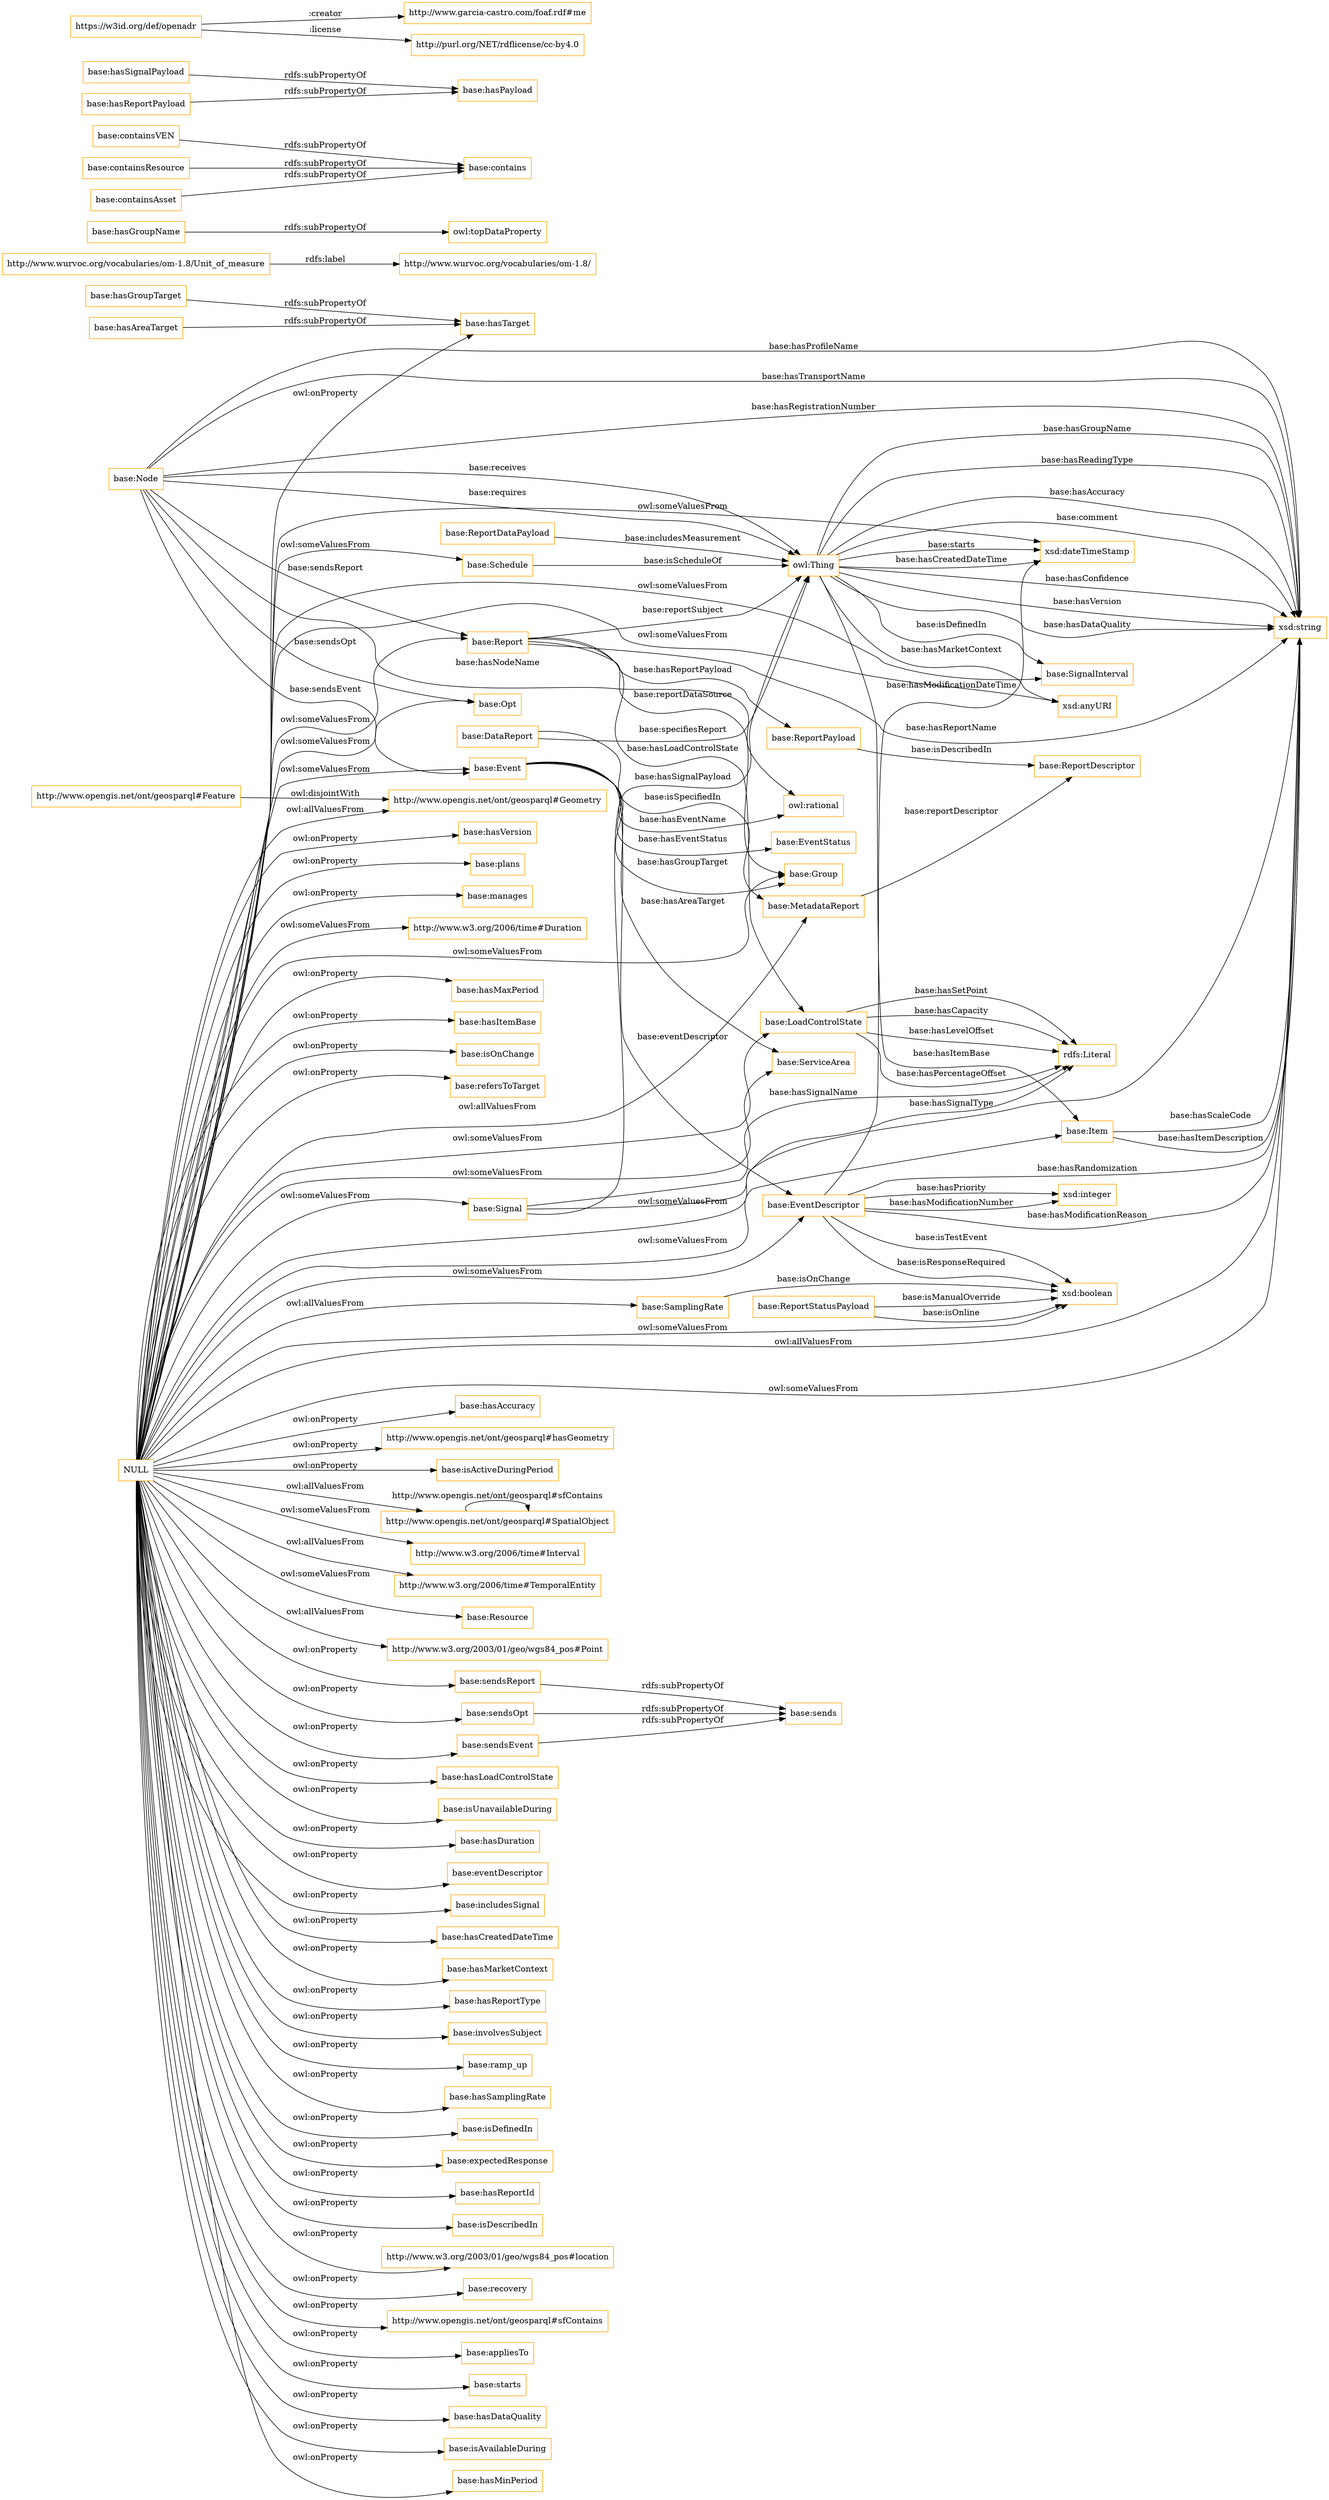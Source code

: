 digraph ar2dtool_diagram { 
rankdir=LR;
size="1501"
node [shape = rectangle, color="orange"]; "base:SignalInterval" "http://www.w3.org/2006/time#Duration" "base:Signal" "base:Opt" "http://www.wurvoc.org/vocabularies/om-1.8/Unit_of_measure" "base:DataReport" "base:ReportDataPayload" "base:EventStatus" "base:ReportStatusPayload" "base:ServiceArea" "base:Item" "base:ReportDescriptor" "base:SamplingRate" "base:Group" "base:Node" "http://www.opengis.net/ont/geosparql#Geometry" "http://www.opengis.net/ont/geosparql#SpatialObject" "base:Event" "http://www.w3.org/2006/time#Interval" "http://www.w3.org/2006/time#TemporalEntity" "base:Resource" "base:Schedule" "base:EventDescriptor" "http://www.opengis.net/ont/geosparql#Feature" "base:LoadControlState" "base:ReportPayload" "http://www.w3.org/2003/01/geo/wgs84_pos#Point" "base:MetadataReport" "base:Report" ; /*classes style*/
	"base:hasGroupName" -> "owl:topDataProperty" [ label = "rdfs:subPropertyOf" ];
	"base:sendsOpt" -> "base:sends" [ label = "rdfs:subPropertyOf" ];
	"base:sendsEvent" -> "base:sends" [ label = "rdfs:subPropertyOf" ];
	"base:hasGroupTarget" -> "base:hasTarget" [ label = "rdfs:subPropertyOf" ];
	"http://www.opengis.net/ont/geosparql#Feature" -> "http://www.opengis.net/ont/geosparql#Geometry" [ label = "owl:disjointWith" ];
	"base:containsVEN" -> "base:contains" [ label = "rdfs:subPropertyOf" ];
	"base:containsResource" -> "base:contains" [ label = "rdfs:subPropertyOf" ];
	"NULL" -> "base:hasDuration" [ label = "owl:onProperty" ];
	"NULL" -> "base:Signal" [ label = "owl:someValuesFrom" ];
	"NULL" -> "base:eventDescriptor" [ label = "owl:onProperty" ];
	"NULL" -> "base:includesSignal" [ label = "owl:onProperty" ];
	"NULL" -> "base:Resource" [ label = "owl:someValuesFrom" ];
	"NULL" -> "base:hasCreatedDateTime" [ label = "owl:onProperty" ];
	"NULL" -> "xsd:anyURI" [ label = "owl:someValuesFrom" ];
	"NULL" -> "http://www.w3.org/2006/time#TemporalEntity" [ label = "owl:allValuesFrom" ];
	"NULL" -> "base:hasMarketContext" [ label = "owl:onProperty" ];
	"NULL" -> "base:hasReportType" [ label = "owl:onProperty" ];
	"NULL" -> "base:Schedule" [ label = "owl:someValuesFrom" ];
	"NULL" -> "base:involvesSubject" [ label = "owl:onProperty" ];
	"NULL" -> "base:sendsEvent" [ label = "owl:onProperty" ];
	"NULL" -> "base:ramp_up" [ label = "owl:onProperty" ];
	"NULL" -> "xsd:string" [ label = "owl:allValuesFrom" ];
	"NULL" -> "base:hasSamplingRate" [ label = "owl:onProperty" ];
	"NULL" -> "xsd:dateTimeStamp" [ label = "owl:someValuesFrom" ];
	"NULL" -> "base:sendsOpt" [ label = "owl:onProperty" ];
	"NULL" -> "http://www.w3.org/2006/time#Duration" [ label = "owl:someValuesFrom" ];
	"NULL" -> "base:EventDescriptor" [ label = "owl:someValuesFrom" ];
	"NULL" -> "base:MetadataReport" [ label = "owl:allValuesFrom" ];
	"NULL" -> "base:isDefinedIn" [ label = "owl:onProperty" ];
	"NULL" -> "xsd:boolean" [ label = "owl:someValuesFrom" ];
	"NULL" -> "base:expectedResponse" [ label = "owl:onProperty" ];
	"NULL" -> "base:hasReportId" [ label = "owl:onProperty" ];
	"NULL" -> "base:isDescribedIn" [ label = "owl:onProperty" ];
	"NULL" -> "http://www.w3.org/2003/01/geo/wgs84_pos#location" [ label = "owl:onProperty" ];
	"NULL" -> "base:recovery" [ label = "owl:onProperty" ];
	"NULL" -> "base:LoadControlState" [ label = "owl:someValuesFrom" ];
	"NULL" -> "http://www.opengis.net/ont/geosparql#sfContains" [ label = "owl:onProperty" ];
	"NULL" -> "base:appliesTo" [ label = "owl:onProperty" ];
	"NULL" -> "base:starts" [ label = "owl:onProperty" ];
	"NULL" -> "base:hasDataQuality" [ label = "owl:onProperty" ];
	"NULL" -> "base:isAvailableDuring" [ label = "owl:onProperty" ];
	"NULL" -> "base:hasMinPeriod" [ label = "owl:onProperty" ];
	"NULL" -> "base:Report" [ label = "owl:someValuesFrom" ];
	"NULL" -> "http://www.opengis.net/ont/geosparql#SpatialObject" [ label = "owl:allValuesFrom" ];
	"NULL" -> "base:hasVersion" [ label = "owl:onProperty" ];
	"NULL" -> "base:SamplingRate" [ label = "owl:allValuesFrom" ];
	"NULL" -> "base:plans" [ label = "owl:onProperty" ];
	"NULL" -> "rdfs:Literal" [ label = "owl:someValuesFrom" ];
	"NULL" -> "base:Item" [ label = "owl:someValuesFrom" ];
	"NULL" -> "base:hasTarget" [ label = "owl:onProperty" ];
	"NULL" -> "http://www.w3.org/2003/01/geo/wgs84_pos#Point" [ label = "owl:allValuesFrom" ];
	"NULL" -> "base:manages" [ label = "owl:onProperty" ];
	"NULL" -> "base:hasMaxPeriod" [ label = "owl:onProperty" ];
	"NULL" -> "http://www.opengis.net/ont/geosparql#Geometry" [ label = "owl:allValuesFrom" ];
	"NULL" -> "base:ServiceArea" [ label = "owl:someValuesFrom" ];
	"NULL" -> "base:hasItemBase" [ label = "owl:onProperty" ];
	"NULL" -> "base:SignalInterval" [ label = "owl:someValuesFrom" ];
	"NULL" -> "base:isOnChange" [ label = "owl:onProperty" ];
	"NULL" -> "base:refersToTarget" [ label = "owl:onProperty" ];
	"NULL" -> "base:Opt" [ label = "owl:someValuesFrom" ];
	"NULL" -> "base:sendsReport" [ label = "owl:onProperty" ];
	"NULL" -> "base:Group" [ label = "owl:someValuesFrom" ];
	"NULL" -> "base:hasAccuracy" [ label = "owl:onProperty" ];
	"NULL" -> "http://www.opengis.net/ont/geosparql#hasGeometry" [ label = "owl:onProperty" ];
	"NULL" -> "base:isActiveDuringPeriod" [ label = "owl:onProperty" ];
	"NULL" -> "base:hasLoadControlState" [ label = "owl:onProperty" ];
	"NULL" -> "http://www.w3.org/2006/time#Interval" [ label = "owl:someValuesFrom" ];
	"NULL" -> "base:isUnavailableDuring" [ label = "owl:onProperty" ];
	"NULL" -> "base:Event" [ label = "owl:someValuesFrom" ];
	"NULL" -> "xsd:string" [ label = "owl:someValuesFrom" ];
	"base:hasSignalPayload" -> "base:hasPayload" [ label = "rdfs:subPropertyOf" ];
	"base:containsAsset" -> "base:contains" [ label = "rdfs:subPropertyOf" ];
	"http://www.wurvoc.org/vocabularies/om-1.8/Unit_of_measure" -> "http://www.wurvoc.org/vocabularies/om-1.8/" [ label = "rdfs:label" ];
	"base:hasReportPayload" -> "base:hasPayload" [ label = "rdfs:subPropertyOf" ];
	"base:sendsReport" -> "base:sends" [ label = "rdfs:subPropertyOf" ];
	"https://w3id.org/def/openadr" -> "http://www.garcia-castro.com/foaf.rdf#me" [ label = ":creator" ];
	"https://w3id.org/def/openadr" -> "http://purl.org/NET/rdflicense/cc-by4.0" [ label = ":license" ];
	"base:hasAreaTarget" -> "base:hasTarget" [ label = "rdfs:subPropertyOf" ];
	"base:Schedule" -> "owl:Thing" [ label = "base:isScheduleOf" ];
	"base:Node" -> "base:Opt" [ label = "base:sendsOpt" ];
	"base:EventDescriptor" -> "xsd:integer" [ label = "base:hasPriority" ];
	"base:ReportDataPayload" -> "owl:Thing" [ label = "base:includesMeasurement" ];
	"base:Report" -> "xsd:string" [ label = "base:hasReportName" ];
	"owl:Thing" -> "xsd:string" [ label = "base:comment" ];
	"base:ReportStatusPayload" -> "xsd:boolean" [ label = "base:isManualOverride" ];
	"base:Node" -> "xsd:string" [ label = "base:hasProfileName" ];
	"owl:Thing" -> "xsd:dateTimeStamp" [ label = "base:starts" ];
	"base:EventDescriptor" -> "xsd:integer" [ label = "base:hasModificationNumber" ];
	"base:Node" -> "owl:rational" [ label = "base:hasNodeName" ];
	"base:EventDescriptor" -> "xsd:boolean" [ label = "base:isTestEvent" ];
	"owl:Thing" -> "xsd:string" [ label = "base:hasConfidence" ];
	"base:Signal" -> "rdfs:Literal" [ label = "base:hasSignalName" ];
	"base:Event" -> "base:Group" [ label = "base:hasGroupTarget" ];
	"owl:Thing" -> "xsd:string" [ label = "base:hasVersion" ];
	"base:LoadControlState" -> "rdfs:Literal" [ label = "base:hasCapacity" ];
	"base:Node" -> "base:Event" [ label = "base:sendsEvent" ];
	"base:Node" -> "xsd:string" [ label = "base:hasTransportName" ];
	"base:DataReport" -> "base:MetadataReport" [ label = "base:isSpecifiedIn" ];
	"base:Node" -> "xsd:string" [ label = "base:hasRegistrationNumber" ];
	"base:EventDescriptor" -> "xsd:string" [ label = "base:hasRandomization" ];
	"base:EventDescriptor" -> "xsd:dateTimeStamp" [ label = "base:hasModificationDateTime" ];
	"base:LoadControlState" -> "rdfs:Literal" [ label = "base:hasLevelOffset" ];
	"base:ReportPayload" -> "base:ReportDescriptor" [ label = "base:isDescribedIn" ];
	"base:Event" -> "owl:rational" [ label = "base:hasEventName" ];
	"base:Node" -> "base:Report" [ label = "base:sendsReport" ];
	"base:Node" -> "owl:Thing" [ label = "base:requires" ];
	"base:Report" -> "owl:Thing" [ label = "base:reportSubject" ];
	"owl:Thing" -> "xsd:dateTimeStamp" [ label = "base:hasCreatedDateTime" ];
	"base:Report" -> "base:LoadControlState" [ label = "base:hasLoadControlState" ];
	"base:Item" -> "xsd:string" [ label = "base:hasItemDescription" ];
	"owl:Thing" -> "base:Item" [ label = "base:hasItemBase" ];
	"owl:Thing" -> "xsd:string" [ label = "base:hasDataQuality" ];
	"http://www.opengis.net/ont/geosparql#SpatialObject" -> "http://www.opengis.net/ont/geosparql#SpatialObject" [ label = "http://www.opengis.net/ont/geosparql#sfContains" ];
	"base:Node" -> "owl:Thing" [ label = "base:receives" ];
	"base:LoadControlState" -> "rdfs:Literal" [ label = "base:hasPercentageOffset" ];
	"base:EventDescriptor" -> "xsd:boolean" [ label = "base:isResponseRequired" ];
	"owl:Thing" -> "xsd:string" [ label = "base:hasGroupName" ];
	"base:Event" -> "base:EventDescriptor" [ label = "base:eventDescriptor" ];
	"base:LoadControlState" -> "rdfs:Literal" [ label = "base:hasSetPoint" ];
	"base:ReportStatusPayload" -> "xsd:boolean" [ label = "base:isOnline" ];
	"owl:Thing" -> "xsd:anyURI" [ label = "base:hasMarketContext" ];
	"base:Signal" -> "owl:Thing" [ label = "base:hasSignalPayload" ];
	"base:Event" -> "base:EventStatus" [ label = "base:hasEventStatus" ];
	"base:DataReport" -> "owl:Thing" [ label = "base:specifiesReport" ];
	"base:SamplingRate" -> "xsd:boolean" [ label = "base:isOnChange" ];
	"owl:Thing" -> "xsd:string" [ label = "base:hasReadingType" ];
	"base:MetadataReport" -> "base:ReportDescriptor" [ label = "base:reportDescriptor" ];
	"base:Report" -> "base:Group" [ label = "base:reportDataSource" ];
	"base:Signal" -> "xsd:string" [ label = "base:hasSignalType" ];
	"owl:Thing" -> "base:SignalInterval" [ label = "base:isDefinedIn" ];
	"base:Report" -> "base:ReportPayload" [ label = "base:hasReportPayload" ];
	"owl:Thing" -> "xsd:string" [ label = "base:hasAccuracy" ];
	"base:EventDescriptor" -> "xsd:string" [ label = "base:hasModificationReason" ];
	"base:Item" -> "xsd:string" [ label = "base:hasScaleCode" ];
	"base:Event" -> "base:ServiceArea" [ label = "base:hasAreaTarget" ];

}
